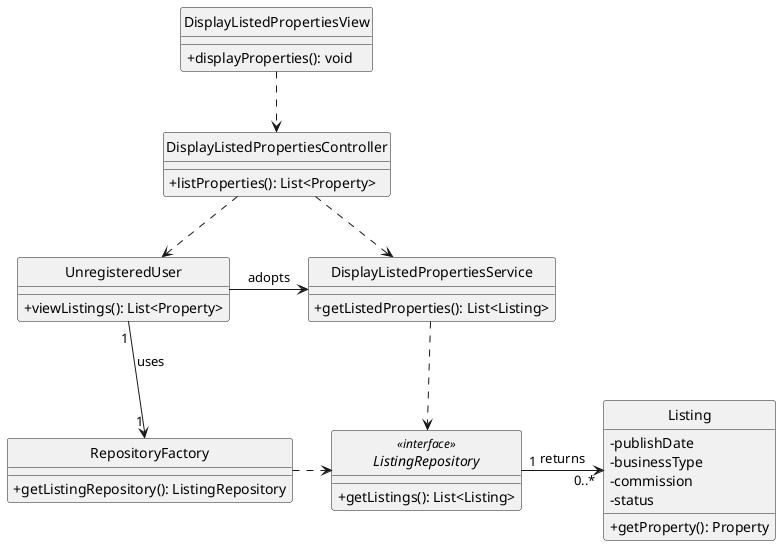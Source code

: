 @startuml
hide circle
skinparam classAttributeIconSize 0

class DisplayListedPropertiesView {
  +displayProperties(): void
}

class DisplayListedPropertiesController {
  +listProperties(): List<Property>
}

class DisplayListedPropertiesService {
  +getListedProperties(): List<Listing>
}

interface ListingRepository <<interface>> {
  +getListings(): List<Listing>
}


class Listing {
  -publishDate
  -businessType
  -commission
  -status
  +getProperty(): Property
}

class UnregisteredUser {
  +viewListings(): List<Property>
}
class RepositoryFactory{
  +getListingRepository(): ListingRepository
}
UnregisteredUser "1" -down-> "1" RepositoryFactory:  uses
UnregisteredUser -> DisplayListedPropertiesService :  adopts
ListingRepository "1" -right-> "0..*" Listing:  returns
DisplayListedPropertiesController ..> UnregisteredUser
DisplayListedPropertiesView ..> DisplayListedPropertiesController
DisplayListedPropertiesController ..> DisplayListedPropertiesService
DisplayListedPropertiesService ..> ListingRepository
RepositoryFactory .right.> ListingRepository
@enduml
